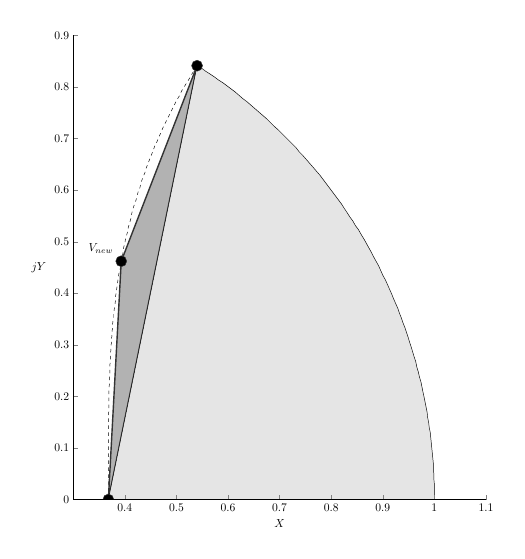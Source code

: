 % This file was created by matlab2tikz.
%
%The latest updates can be retrieved from
%  http://www.mathworks.com/matlabcentral/fileexchange/22022-matlab2tikz-matlab2tikz
%where you can also make suggestions and rate matlab2tikz.
%
\begin{tikzpicture}[scale=0.42]

  \begin{axis}[%
  width=4.913in,
  height=5.527in,
  scale only axis,
  axis on top=true,
  xmin=0.3,
  xmax=1.1,
  ymin=0,
  ymax=0.9,
  axis x line*=bottom,
  axis y line*=left,
  xlabel={$X$},
  ylabel={$jY$},
  xtick={0.4,0.5,0.6,0.7,0.8,0.9,1,1.1},
  ylabel style={rotate=-90},
  ytick distance = 0.1
  ]
  \addplot [color=black, dashed, forget plot]
    table[row sep=crcr]{%
  0.54	0.841\\
  0.535	0.833\\
  0.53	0.825\\
  0.525	0.816\\
  0.52	0.808\\
  0.515	0.8\\
  0.51	0.792\\
  0.506	0.783\\
  0.501	0.775\\
  0.497	0.767\\
  0.493	0.759\\
  0.489	0.751\\
  0.485	0.743\\
  0.481	0.735\\
  0.477	0.727\\
  0.473	0.719\\
  0.47	0.711\\
  0.466	0.703\\
  0.463	0.695\\
  0.459	0.688\\
  0.456	0.68\\
  0.453	0.672\\
  0.45	0.664\\
  0.447	0.657\\
  0.444	0.649\\
  0.441	0.642\\
  0.439	0.634\\
  0.436	0.627\\
  0.433	0.619\\
  0.431	0.612\\
  0.429	0.604\\
  0.426	0.597\\
  0.424	0.59\\
  0.422	0.582\\
  0.42	0.575\\
  0.417	0.568\\
  0.415	0.561\\
  0.413	0.553\\
  0.412	0.546\\
  0.41	0.539\\
  0.408	0.532\\
  0.406	0.525\\
  0.405	0.518\\
  0.403	0.511\\
  0.401	0.504\\
  0.4	0.497\\
  0.398	0.49\\
  0.397	0.483\\
  0.396	0.476\\
  0.394	0.469\\
  0.393	0.462\\
  0.392	0.455\\
  0.391	0.448\\
  0.389	0.441\\
  0.388	0.435\\
  0.387	0.428\\
  0.386	0.421\\
  0.385	0.414\\
  0.384	0.407\\
  0.383	0.4\\
  0.382	0.394\\
  0.382	0.387\\
  0.381	0.38\\
  0.38	0.373\\
  0.379	0.366\\
  0.378	0.36\\
  0.378	0.353\\
  0.377	0.346\\
  0.376	0.339\\
  0.376	0.332\\
  0.375	0.325\\
  0.375	0.318\\
  0.374	0.311\\
  0.374	0.304\\
  0.373	0.297\\
  0.373	0.29\\
  0.372	0.283\\
  0.372	0.276\\
  0.372	0.269\\
  0.371	0.261\\
  0.371	0.254\\
  0.371	0.246\\
  0.37	0.239\\
  0.37	0.231\\
  0.37	0.223\\
  0.369	0.215\\
  0.369	0.207\\
  0.369	0.198\\
  0.369	0.19\\
  0.369	0.181\\
  0.369	0.172\\
  0.368	0.162\\
  0.368	0.152\\
  0.368	0.142\\
  0.368	0.131\\
  0.368	0.119\\
  0.368	0.106\\
  0.368	0.091\\
  0.368	0.074\\
  0.368	0.052\\
  0.368	0\\
  };

  \draw [color=Black!80, fill=Black!30, very thick] (0.368, 0) -- (0.393, 0.462) -- (0.54, 0.841) -- (0.368, 0);

  \addplot [color=Black, fill=Gray!20, forget plot]
    table[row sep=crcr]{%
  1	0\\
  1.0	0.01\\
  1.0	0.02\\
  1.0	0.03\\
  0.999	0.04\\
  0.999	0.05\\
  0.998	0.06\\
  0.998	0.07\\
  0.997	0.08\\
  0.996	0.09\\
  0.995	0.1\\
  0.994	0.11\\
  0.993	0.12\\
  0.992	0.13\\
  0.99	0.14\\
  0.989	0.149\\
  0.987	0.159\\
  0.986	0.169\\
  0.984	0.179\\
  0.982	0.189\\
  0.98	0.199\\
  0.978	0.208\\
  0.976	0.218\\
  0.974	0.228\\
  0.971	0.238\\
  0.969	0.247\\
  0.966	0.257\\
  0.964	0.267\\
  0.961	0.276\\
  0.958	0.286\\
  0.955	0.296\\
  0.952	0.305\\
  0.949	0.315\\
  0.946	0.324\\
  0.943	0.333\\
  0.939	0.343\\
  0.936	0.352\\
  0.932	0.362\\
  0.929	0.371\\
  0.925	0.38\\
  0.921	0.389\\
  0.917	0.399\\
  0.913	0.408\\
  0.909	0.417\\
  0.905	0.426\\
  0.9	0.435\\
  0.896	0.444\\
  0.892	0.453\\
  0.887	0.462\\
  0.882	0.471\\
  0.878	0.479\\
  0.873	0.488\\
  0.868	0.497\\
  0.863	0.506\\
  0.858	0.514\\
  0.853	0.523\\
  0.847	0.531\\
  0.842	0.54\\
  0.836	0.548\\
  0.831	0.556\\
  0.825	0.565\\
  0.82	0.573\\
  0.814	0.581\\
  0.808	0.589\\
  0.802	0.597\\
  0.796	0.605\\
  0.79	0.613\\
  0.784	0.621\\
  0.778	0.629\\
  0.771	0.637\\
  0.765	0.644\\
  0.758	0.652\\
  0.752	0.659\\
  0.745	0.667\\
  0.738	0.674\\
  0.732	0.682\\
  0.725	0.689\\
  0.718	0.696\\
  0.711	0.703\\
  0.704	0.71\\
  0.697	0.717\\
  0.689	0.724\\
  0.682	0.731\\
  0.675	0.738\\
  0.667	0.745\\
  0.66	0.751\\
  0.652	0.758\\
  0.645	0.764\\
  0.637	0.771\\
  0.629	0.777\\
  0.622	0.783\\
  0.614	0.79\\
  0.606	0.796\\
  0.598	0.802\\
  0.59	0.808\\
  0.582	0.813\\
  0.574	0.819\\
  0.565	0.825\\
  0.557	0.83\\
  0.549	0.836\\
  0.54	0.841\\
  0.368 0\\
  1 0\\
  };

  \node [circle, draw, Black!80, fill=Black!80, fill=Black, minimum size=1pt] at (0.368, 0) {};
  \node [circle, draw, Black!80, fill=Black!80, fill=Black, minimum size=1pt] at (0.54, 0.841) {};
  \node [circle, draw, Black!80, fill=Black!80, fill=Black, minimum size=1pt, label=above left:$V_{new}$] at (0.393, 0.462) {};

  \end{axis}
  \end{tikzpicture}%